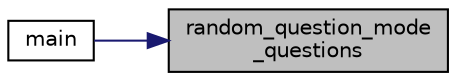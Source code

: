 digraph "random_question_mode_questions"
{
 // LATEX_PDF_SIZE
  edge [fontname="Helvetica",fontsize="10",labelfontname="Helvetica",labelfontsize="10"];
  node [fontname="Helvetica",fontsize="10",shape=record];
  rankdir="RL";
  Node1 [label="random_question_mode\l_questions",height=0.2,width=0.4,color="black", fillcolor="grey75", style="filled", fontcolor="black",tooltip="Ta funkcja to tryb gry oparty na odpowiadaniu na dowolna ilosc pytan oparty na zasadach trybu losowyc..."];
  Node1 -> Node2 [dir="back",color="midnightblue",fontsize="10",style="solid",fontname="Helvetica"];
  Node2 [label="main",height=0.2,width=0.4,color="black", fillcolor="white", style="filled",URL="$main_8c.html#ae66f6b31b5ad750f1fe042a706a4e3d4",tooltip=" "];
}
